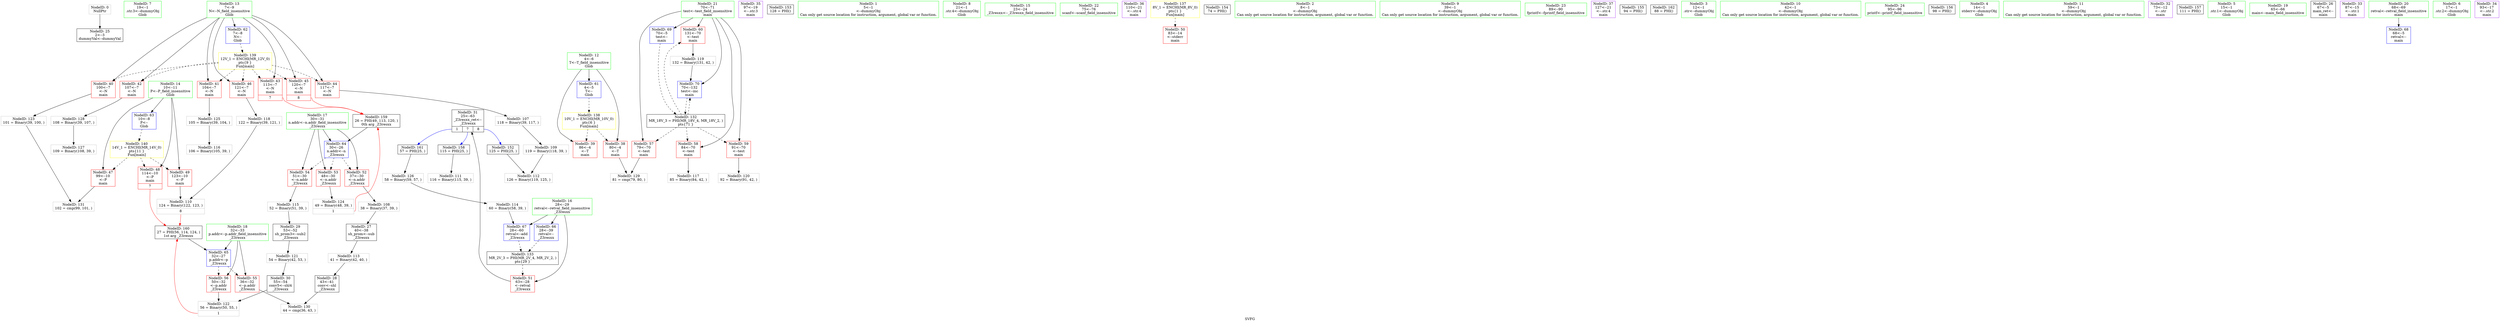 digraph "SVFG" {
	label="SVFG";

	Node0x5615776d5de0 [shape=record,color=grey,label="{NodeID: 0\nNullPtr}"];
	Node0x5615776d5de0 -> Node0x5615776e9100[style=solid];
	Node0x5615776e7a40 [shape=record,color=green,label="{NodeID: 7\n19\<--1\n.str.3\<--dummyObj\nGlob }"];
	Node0x5615776e86f0 [shape=record,color=green,label="{NodeID: 14\n10\<--11\nP\<--P_field_insensitive\nGlob }"];
	Node0x5615776e86f0 -> Node0x5615776ea310[style=solid];
	Node0x5615776e86f0 -> Node0x5615776eb400[style=solid];
	Node0x5615776e86f0 -> Node0x5615776eb4d0[style=solid];
	Node0x5615776e86f0 -> Node0x5615776ec090[style=solid];
	Node0x5615776e8d30 [shape=record,color=green,label="{NodeID: 21\n70\<--71\ntest\<--test_field_insensitive\nmain\n}"];
	Node0x5615776e8d30 -> Node0x5615776ebb50[style=solid];
	Node0x5615776e8d30 -> Node0x5615776ebc20[style=solid];
	Node0x5615776e8d30 -> Node0x5615776ebcf0[style=solid];
	Node0x5615776e8d30 -> Node0x5615776ebdc0[style=solid];
	Node0x5615776e8d30 -> Node0x5615776ec5a0[style=solid];
	Node0x5615776e8d30 -> Node0x5615776ec670[style=solid];
	Node0x5615776ef650 [shape=record,color=grey,label="{NodeID: 111\n116 = Binary(115, 39, )\n}"];
	Node0x5615776e93a0 [shape=record,color=black,label="{NodeID: 28\n43\<--41\nconv\<--shl\n_Z3resxx\n}"];
	Node0x5615776e93a0 -> Node0x5615776f12d0[style=solid];
	Node0x5615776f00d0 [shape=record,color=grey,label="{NodeID: 118\n122 = Binary(39, 121, )\n}"];
	Node0x5615776f00d0 -> Node0x5615776ef4d0[style=solid];
	Node0x5615776e9950 [shape=record,color=purple,label="{NodeID: 35\n97\<--19\n\<--.str.3\nmain\n}"];
	Node0x5615776f0b50 [shape=record,color=grey,label="{NodeID: 125\n105 = Binary(39, 104, )\n}"];
	Node0x5615776f0b50 -> Node0x5615776efdd0[style=solid];
	Node0x5615776e9f00 [shape=record,color=red,label="{NodeID: 42\n107\<--7\n\<--N\nmain\n}"];
	Node0x5615776e9f00 -> Node0x5615776f0fd0[style=solid];
	Node0x5615776f6090 [shape=record,color=black,label="{NodeID: 132\nMR_18V_3 = PHI(MR_18V_4, MR_18V_2, )\npts\{71 \}\n}"];
	Node0x5615776f6090 -> Node0x5615776ebb50[style=dashed];
	Node0x5615776f6090 -> Node0x5615776ebc20[style=dashed];
	Node0x5615776f6090 -> Node0x5615776ebcf0[style=dashed];
	Node0x5615776f6090 -> Node0x5615776ebdc0[style=dashed];
	Node0x5615776f6090 -> Node0x5615776ec670[style=dashed];
	Node0x5615776eb4d0 [shape=record,color=red,label="{NodeID: 49\n123\<--10\n\<--P\nmain\n}"];
	Node0x5615776eb4d0 -> Node0x5615776ef4d0[style=solid];
	Node0x5615776f7960 [shape=record,color=yellow,style=double,label="{NodeID: 139\n12V_1 = ENCHI(MR_12V_0)\npts\{9 \}\nFun[main]}"];
	Node0x5615776f7960 -> Node0x5615776e9d60[style=dashed];
	Node0x5615776f7960 -> Node0x5615776e9e30[style=dashed];
	Node0x5615776f7960 -> Node0x5615776e9f00[style=dashed];
	Node0x5615776f7960 -> Node0x5615776e9fd0[style=dashed];
	Node0x5615776f7960 -> Node0x5615776ea0a0[style=dashed];
	Node0x5615776f7960 -> Node0x5615776ea170[style=dashed];
	Node0x5615776f7960 -> Node0x5615776ea240[style=dashed];
	Node0x5615776eba80 [shape=record,color=red,label="{NodeID: 56\n50\<--32\n\<--p.addr\n_Z3resxx\n}"];
	Node0x5615776eba80 -> Node0x5615776f06d0[style=solid];
	Node0x5615776ec090 [shape=record,color=blue,label="{NodeID: 63\n10\<--8\nP\<--\nGlob }"];
	Node0x5615776ec090 -> Node0x5615776f7a40[style=dashed];
	Node0x5615776fcb90 [shape=record,color=black,label="{NodeID: 153\n128 = PHI()\n}"];
	Node0x5615776ec670 [shape=record,color=blue,label="{NodeID: 70\n70\<--132\ntest\<--inc\nmain\n}"];
	Node0x5615776ec670 -> Node0x5615776f6090[style=dashed];
	Node0x5615776fd930 [shape=record,color=black,label="{NodeID: 160\n27 = PHI(56, 114, 124, )\n1st arg _Z3resxx }"];
	Node0x5615776fd930 -> Node0x5615776ec260[style=solid];
	Node0x5615776e4d50 [shape=record,color=green,label="{NodeID: 1\n5\<--1\n\<--dummyObj\nCan only get source location for instruction, argument, global var or function.}"];
	Node0x5615776e7ad0 [shape=record,color=green,label="{NodeID: 8\n21\<--1\n.str.4\<--dummyObj\nGlob }"];
	Node0x5615776e87f0 [shape=record,color=green,label="{NodeID: 15\n23\<--24\n_Z3resxx\<--_Z3resxx_field_insensitive\n}"];
	Node0x5615776e8e00 [shape=record,color=green,label="{NodeID: 22\n75\<--76\nscanf\<--scanf_field_insensitive\n}"];
	Node0x5615776ef7d0 [shape=record,color=grey,label="{NodeID: 112\n126 = Binary(119, 125, )\n}"];
	Node0x5615776e9470 [shape=record,color=black,label="{NodeID: 29\n53\<--52\nsh_prom3\<--sub2\n_Z3resxx\n}"];
	Node0x5615776e9470 -> Node0x5615776f0550[style=solid];
	Node0x5615776f0250 [shape=record,color=grey,label="{NodeID: 119\n132 = Binary(131, 42, )\n}"];
	Node0x5615776f0250 -> Node0x5615776ec670[style=solid];
	Node0x5615776e9a20 [shape=record,color=purple,label="{NodeID: 36\n110\<--21\n\<--.str.4\nmain\n}"];
	Node0x5615776f0cd0 [shape=record,color=grey,label="{NodeID: 126\n58 = Binary(59, 57, )\n}"];
	Node0x5615776f0cd0 -> Node0x5615776efad0[style=solid];
	Node0x5615776e9fd0 [shape=record,color=red,label="{NodeID: 43\n113\<--7\n\<--N\nmain\n|{<s0>7}}"];
	Node0x5615776e9fd0:s0 -> Node0x5615776fd650[style=solid,color=red];
	Node0x5615776f6590 [shape=record,color=black,label="{NodeID: 133\nMR_2V_3 = PHI(MR_2V_4, MR_2V_2, )\npts\{29 \}\n}"];
	Node0x5615776f6590 -> Node0x5615776eb670[style=dashed];
	Node0x5615776eb5a0 [shape=record,color=red,label="{NodeID: 50\n83\<--14\n\<--stderr\nmain\n}"];
	Node0x5615776f7a40 [shape=record,color=yellow,style=double,label="{NodeID: 140\n14V_1 = ENCHI(MR_14V_0)\npts\{11 \}\nFun[main]}"];
	Node0x5615776f7a40 -> Node0x5615776ea310[style=dashed];
	Node0x5615776f7a40 -> Node0x5615776eb400[style=dashed];
	Node0x5615776f7a40 -> Node0x5615776eb4d0[style=dashed];
	Node0x5615776ebb50 [shape=record,color=red,label="{NodeID: 57\n79\<--70\n\<--test\nmain\n}"];
	Node0x5615776ebb50 -> Node0x5615776f1150[style=solid];
	Node0x5615776ec190 [shape=record,color=blue,label="{NodeID: 64\n30\<--26\nn.addr\<--n\n_Z3resxx\n}"];
	Node0x5615776ec190 -> Node0x5615776eb740[style=dashed];
	Node0x5615776ec190 -> Node0x5615776eb810[style=dashed];
	Node0x5615776ec190 -> Node0x5615776eb8e0[style=dashed];
	Node0x5615776fcc60 [shape=record,color=black,label="{NodeID: 154\n74 = PHI()\n}"];
	Node0x5615776fdd60 [shape=record,color=black,label="{NodeID: 161\n57 = PHI(25, )\n}"];
	Node0x5615776fdd60 -> Node0x5615776f0cd0[style=solid];
	Node0x5615776d6fb0 [shape=record,color=green,label="{NodeID: 2\n8\<--1\n\<--dummyObj\nCan only get source location for instruction, argument, global var or function.}"];
	Node0x5615776e8310 [shape=record,color=green,label="{NodeID: 9\n39\<--1\n\<--dummyObj\nCan only get source location for instruction, argument, global var or function.}"];
	Node0x5615776e88f0 [shape=record,color=green,label="{NodeID: 16\n28\<--29\nretval\<--retval_field_insensitive\n_Z3resxx\n}"];
	Node0x5615776e88f0 -> Node0x5615776eb670[style=solid];
	Node0x5615776e88f0 -> Node0x5615776ec330[style=solid];
	Node0x5615776e88f0 -> Node0x5615776ec400[style=solid];
	Node0x5615776e8f00 [shape=record,color=green,label="{NodeID: 23\n89\<--90\nfprintf\<--fprintf_field_insensitive\n}"];
	Node0x5615776ef950 [shape=record,color=grey,label="{NodeID: 113\n41 = Binary(42, 40, )\n}"];
	Node0x5615776ef950 -> Node0x5615776e93a0[style=solid];
	Node0x5615776e9540 [shape=record,color=black,label="{NodeID: 30\n55\<--54\nconv5\<--shl4\n_Z3resxx\n}"];
	Node0x5615776e9540 -> Node0x5615776f06d0[style=solid];
	Node0x5615776f03d0 [shape=record,color=grey,label="{NodeID: 120\n92 = Binary(91, 42, )\n}"];
	Node0x5615776e9af0 [shape=record,color=purple,label="{NodeID: 37\n127\<--21\n\<--.str.4\nmain\n}"];
	Node0x5615776f0e50 [shape=record,color=grey,label="{NodeID: 127\n109 = Binary(108, 39, )\n}"];
	Node0x5615776ea0a0 [shape=record,color=red,label="{NodeID: 44\n117\<--7\n\<--N\nmain\n}"];
	Node0x5615776ea0a0 -> Node0x5615776ef050[style=solid];
	Node0x5615776eb670 [shape=record,color=red,label="{NodeID: 51\n63\<--28\n\<--retval\n_Z3resxx\n}"];
	Node0x5615776eb670 -> Node0x5615776e9610[style=solid];
	Node0x5615776ebc20 [shape=record,color=red,label="{NodeID: 58\n84\<--70\n\<--test\nmain\n}"];
	Node0x5615776ebc20 -> Node0x5615776eff50[style=solid];
	Node0x5615776ec260 [shape=record,color=blue,label="{NodeID: 65\n32\<--27\np.addr\<--p\n_Z3resxx\n}"];
	Node0x5615776ec260 -> Node0x5615776eb9b0[style=dashed];
	Node0x5615776ec260 -> Node0x5615776eba80[style=dashed];
	Node0x5615776fcd30 [shape=record,color=black,label="{NodeID: 155\n94 = PHI()\n}"];
	Node0x5615776fdf90 [shape=record,color=black,label="{NodeID: 162\n88 = PHI()\n}"];
	Node0x5615776e75e0 [shape=record,color=green,label="{NodeID: 3\n12\<--1\n.str\<--dummyObj\nGlob }"];
	Node0x5615776e83a0 [shape=record,color=green,label="{NodeID: 10\n42\<--1\n\<--dummyObj\nCan only get source location for instruction, argument, global var or function.}"];
	Node0x5615776e89c0 [shape=record,color=green,label="{NodeID: 17\n30\<--31\nn.addr\<--n.addr_field_insensitive\n_Z3resxx\n}"];
	Node0x5615776e89c0 -> Node0x5615776eb740[style=solid];
	Node0x5615776e89c0 -> Node0x5615776eb810[style=solid];
	Node0x5615776e89c0 -> Node0x5615776eb8e0[style=solid];
	Node0x5615776e89c0 -> Node0x5615776ec190[style=solid];
	Node0x5615776ef050 [shape=record,color=grey,label="{NodeID: 107\n118 = Binary(39, 117, )\n}"];
	Node0x5615776ef050 -> Node0x5615776ef350[style=solid];
	Node0x5615776e9000 [shape=record,color=green,label="{NodeID: 24\n95\<--96\nprintf\<--printf_field_insensitive\n}"];
	Node0x5615776efad0 [shape=record,color=grey,label="{NodeID: 114\n60 = Binary(58, 39, )\n}"];
	Node0x5615776efad0 -> Node0x5615776ec400[style=solid];
	Node0x5615776e9610 [shape=record,color=black,label="{NodeID: 31\n25\<--63\n_Z3resxx_ret\<--\n_Z3resxx\n|{<s0>1|<s1>7|<s2>8}}"];
	Node0x5615776e9610:s0 -> Node0x5615776fdd60[style=solid,color=blue];
	Node0x5615776e9610:s1 -> Node0x5615776fd460[style=solid,color=blue];
	Node0x5615776e9610:s2 -> Node0x5615776fc9a0[style=solid,color=blue];
	Node0x5615776f0550 [shape=record,color=grey,label="{NodeID: 121\n54 = Binary(42, 53, )\n}"];
	Node0x5615776f0550 -> Node0x5615776e9540[style=solid];
	Node0x5615776e9bc0 [shape=record,color=red,label="{NodeID: 38\n80\<--4\n\<--T\nmain\n}"];
	Node0x5615776e9bc0 -> Node0x5615776f1150[style=solid];
	Node0x5615776f0fd0 [shape=record,color=grey,label="{NodeID: 128\n108 = Binary(39, 107, )\n}"];
	Node0x5615776f0fd0 -> Node0x5615776f0e50[style=solid];
	Node0x5615776ea170 [shape=record,color=red,label="{NodeID: 45\n120\<--7\n\<--N\nmain\n|{<s0>8}}"];
	Node0x5615776ea170:s0 -> Node0x5615776fd650[style=solid,color=red];
	Node0x5615776eb740 [shape=record,color=red,label="{NodeID: 52\n37\<--30\n\<--n.addr\n_Z3resxx\n}"];
	Node0x5615776eb740 -> Node0x5615776ef1d0[style=solid];
	Node0x5615776ebcf0 [shape=record,color=red,label="{NodeID: 59\n91\<--70\n\<--test\nmain\n}"];
	Node0x5615776ebcf0 -> Node0x5615776f03d0[style=solid];
	Node0x5615776ec330 [shape=record,color=blue,label="{NodeID: 66\n28\<--39\nretval\<--\n_Z3resxx\n}"];
	Node0x5615776ec330 -> Node0x5615776f6590[style=dashed];
	Node0x5615776fce00 [shape=record,color=black,label="{NodeID: 156\n98 = PHI()\n}"];
	Node0x5615776e7670 [shape=record,color=green,label="{NodeID: 4\n14\<--1\nstderr\<--dummyObj\nGlob }"];
	Node0x5615776e8430 [shape=record,color=green,label="{NodeID: 11\n59\<--1\n\<--dummyObj\nCan only get source location for instruction, argument, global var or function.}"];
	Node0x5615776e8a90 [shape=record,color=green,label="{NodeID: 18\n32\<--33\np.addr\<--p.addr_field_insensitive\n_Z3resxx\n}"];
	Node0x5615776e8a90 -> Node0x5615776eb9b0[style=solid];
	Node0x5615776e8a90 -> Node0x5615776eba80[style=solid];
	Node0x5615776e8a90 -> Node0x5615776ec260[style=solid];
	Node0x5615776ef1d0 [shape=record,color=grey,label="{NodeID: 108\n38 = Binary(37, 39, )\n}"];
	Node0x5615776ef1d0 -> Node0x5615776e92d0[style=solid];
	Node0x5615776e9100 [shape=record,color=black,label="{NodeID: 25\n2\<--3\ndummyVal\<--dummyVal\n}"];
	Node0x5615776efc50 [shape=record,color=grey,label="{NodeID: 115\n52 = Binary(51, 39, )\n}"];
	Node0x5615776efc50 -> Node0x5615776e9470[style=solid];
	Node0x5615776e96e0 [shape=record,color=purple,label="{NodeID: 32\n73\<--12\n\<--.str\nmain\n}"];
	Node0x5615776f06d0 [shape=record,color=grey,label="{NodeID: 122\n56 = Binary(50, 55, )\n|{<s0>1}}"];
	Node0x5615776f06d0:s0 -> Node0x5615776fd930[style=solid,color=red];
	Node0x5615776e9c90 [shape=record,color=red,label="{NodeID: 39\n86\<--4\n\<--T\nmain\n}"];
	Node0x5615776f1150 [shape=record,color=grey,label="{NodeID: 129\n81 = cmp(79, 80, )\n}"];
	Node0x5615776ea240 [shape=record,color=red,label="{NodeID: 46\n121\<--7\n\<--N\nmain\n}"];
	Node0x5615776ea240 -> Node0x5615776f00d0[style=solid];
	Node0x5615776eb810 [shape=record,color=red,label="{NodeID: 53\n48\<--30\n\<--n.addr\n_Z3resxx\n}"];
	Node0x5615776eb810 -> Node0x5615776f09d0[style=solid];
	Node0x5615776ebdc0 [shape=record,color=red,label="{NodeID: 60\n131\<--70\n\<--test\nmain\n}"];
	Node0x5615776ebdc0 -> Node0x5615776f0250[style=solid];
	Node0x5615776ec400 [shape=record,color=blue,label="{NodeID: 67\n28\<--60\nretval\<--add\n_Z3resxx\n}"];
	Node0x5615776ec400 -> Node0x5615776f6590[style=dashed];
	Node0x5615776fced0 [shape=record,color=black,label="{NodeID: 157\n111 = PHI()\n}"];
	Node0x5615776e7920 [shape=record,color=green,label="{NodeID: 5\n15\<--1\n.str.1\<--dummyObj\nGlob }"];
	Node0x5615776e84f0 [shape=record,color=green,label="{NodeID: 12\n4\<--6\nT\<--T_field_insensitive\nGlob }"];
	Node0x5615776e84f0 -> Node0x5615776e9bc0[style=solid];
	Node0x5615776e84f0 -> Node0x5615776e9c90[style=solid];
	Node0x5615776e84f0 -> Node0x5615776ebe90[style=solid];
	Node0x5615776e8b60 [shape=record,color=green,label="{NodeID: 19\n65\<--66\nmain\<--main_field_insensitive\n}"];
	Node0x5615776ef350 [shape=record,color=grey,label="{NodeID: 109\n119 = Binary(118, 39, )\n}"];
	Node0x5615776ef350 -> Node0x5615776ef7d0[style=solid];
	Node0x5615776e9200 [shape=record,color=black,label="{NodeID: 26\n67\<--5\nmain_ret\<--\nmain\n}"];
	Node0x5615776efdd0 [shape=record,color=grey,label="{NodeID: 116\n106 = Binary(105, 39, )\n}"];
	Node0x5615776e97b0 [shape=record,color=purple,label="{NodeID: 33\n87\<--15\n\<--.str.1\nmain\n}"];
	Node0x5615776f0850 [shape=record,color=grey,label="{NodeID: 123\n101 = Binary(39, 100, )\n}"];
	Node0x5615776f0850 -> Node0x5615776eac30[style=solid];
	Node0x5615776e9d60 [shape=record,color=red,label="{NodeID: 40\n100\<--7\n\<--N\nmain\n}"];
	Node0x5615776e9d60 -> Node0x5615776f0850[style=solid];
	Node0x5615776f12d0 [shape=record,color=grey,label="{NodeID: 130\n44 = cmp(36, 43, )\n}"];
	Node0x5615776ea310 [shape=record,color=red,label="{NodeID: 47\n99\<--10\n\<--P\nmain\n}"];
	Node0x5615776ea310 -> Node0x5615776eac30[style=solid];
	Node0x5615776f7770 [shape=record,color=yellow,style=double,label="{NodeID: 137\n8V_1 = ENCHI(MR_8V_0)\npts\{1 \}\nFun[main]}"];
	Node0x5615776f7770 -> Node0x5615776eb5a0[style=dashed];
	Node0x5615776eb8e0 [shape=record,color=red,label="{NodeID: 54\n51\<--30\n\<--n.addr\n_Z3resxx\n}"];
	Node0x5615776eb8e0 -> Node0x5615776efc50[style=solid];
	Node0x5615776ebe90 [shape=record,color=blue,label="{NodeID: 61\n4\<--5\nT\<--\nGlob }"];
	Node0x5615776ebe90 -> Node0x5615776f7880[style=dashed];
	Node0x5615776ec4d0 [shape=record,color=blue,label="{NodeID: 68\n68\<--5\nretval\<--\nmain\n}"];
	Node0x5615776fd460 [shape=record,color=black,label="{NodeID: 158\n115 = PHI(25, )\n}"];
	Node0x5615776fd460 -> Node0x5615776ef650[style=solid];
	Node0x5615776e79b0 [shape=record,color=green,label="{NodeID: 6\n17\<--1\n.str.2\<--dummyObj\nGlob }"];
	Node0x5615776e85f0 [shape=record,color=green,label="{NodeID: 13\n7\<--9\nN\<--N_field_insensitive\nGlob }"];
	Node0x5615776e85f0 -> Node0x5615776e9d60[style=solid];
	Node0x5615776e85f0 -> Node0x5615776e9e30[style=solid];
	Node0x5615776e85f0 -> Node0x5615776e9f00[style=solid];
	Node0x5615776e85f0 -> Node0x5615776e9fd0[style=solid];
	Node0x5615776e85f0 -> Node0x5615776ea0a0[style=solid];
	Node0x5615776e85f0 -> Node0x5615776ea170[style=solid];
	Node0x5615776e85f0 -> Node0x5615776ea240[style=solid];
	Node0x5615776e85f0 -> Node0x5615776ebf90[style=solid];
	Node0x5615776e8c60 [shape=record,color=green,label="{NodeID: 20\n68\<--69\nretval\<--retval_field_insensitive\nmain\n}"];
	Node0x5615776e8c60 -> Node0x5615776ec4d0[style=solid];
	Node0x5615776ef4d0 [shape=record,color=grey,label="{NodeID: 110\n124 = Binary(122, 123, )\n|{<s0>8}}"];
	Node0x5615776ef4d0:s0 -> Node0x5615776fd930[style=solid,color=red];
	Node0x5615776e92d0 [shape=record,color=black,label="{NodeID: 27\n40\<--38\nsh_prom\<--sub\n_Z3resxx\n}"];
	Node0x5615776e92d0 -> Node0x5615776ef950[style=solid];
	Node0x5615776eff50 [shape=record,color=grey,label="{NodeID: 117\n85 = Binary(84, 42, )\n}"];
	Node0x5615776e9880 [shape=record,color=purple,label="{NodeID: 34\n93\<--17\n\<--.str.2\nmain\n}"];
	Node0x5615776f09d0 [shape=record,color=grey,label="{NodeID: 124\n49 = Binary(48, 39, )\n|{<s0>1}}"];
	Node0x5615776f09d0:s0 -> Node0x5615776fd650[style=solid,color=red];
	Node0x5615776e9e30 [shape=record,color=red,label="{NodeID: 41\n104\<--7\n\<--N\nmain\n}"];
	Node0x5615776e9e30 -> Node0x5615776f0b50[style=solid];
	Node0x5615776eac30 [shape=record,color=grey,label="{NodeID: 131\n102 = cmp(99, 101, )\n}"];
	Node0x5615776eb400 [shape=record,color=red,label="{NodeID: 48\n114\<--10\n\<--P\nmain\n|{<s0>7}}"];
	Node0x5615776eb400:s0 -> Node0x5615776fd930[style=solid,color=red];
	Node0x5615776f7880 [shape=record,color=yellow,style=double,label="{NodeID: 138\n10V_1 = ENCHI(MR_10V_0)\npts\{6 \}\nFun[main]}"];
	Node0x5615776f7880 -> Node0x5615776e9bc0[style=dashed];
	Node0x5615776f7880 -> Node0x5615776e9c90[style=dashed];
	Node0x5615776eb9b0 [shape=record,color=red,label="{NodeID: 55\n36\<--32\n\<--p.addr\n_Z3resxx\n}"];
	Node0x5615776eb9b0 -> Node0x5615776f12d0[style=solid];
	Node0x5615776ebf90 [shape=record,color=blue,label="{NodeID: 62\n7\<--8\nN\<--\nGlob }"];
	Node0x5615776ebf90 -> Node0x5615776f7960[style=dashed];
	Node0x5615776fc9a0 [shape=record,color=black,label="{NodeID: 152\n125 = PHI(25, )\n}"];
	Node0x5615776fc9a0 -> Node0x5615776ef7d0[style=solid];
	Node0x5615776ec5a0 [shape=record,color=blue,label="{NodeID: 69\n70\<--5\ntest\<--\nmain\n}"];
	Node0x5615776ec5a0 -> Node0x5615776f6090[style=dashed];
	Node0x5615776fd650 [shape=record,color=black,label="{NodeID: 159\n26 = PHI(49, 113, 120, )\n0th arg _Z3resxx }"];
	Node0x5615776fd650 -> Node0x5615776ec190[style=solid];
}
